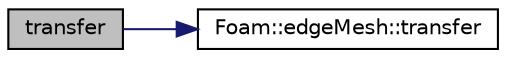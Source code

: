 digraph "transfer"
{
  bgcolor="transparent";
  edge [fontname="Helvetica",fontsize="10",labelfontname="Helvetica",labelfontsize="10"];
  node [fontname="Helvetica",fontsize="10",shape=record];
  rankdir="LR";
  Node1 [label="transfer",height=0.2,width=0.4,color="black", fillcolor="grey75", style="filled", fontcolor="black"];
  Node1 -> Node2 [color="midnightblue",fontsize="10",style="solid",fontname="Helvetica"];
  Node2 [label="Foam::edgeMesh::transfer",height=0.2,width=0.4,color="black",URL="$a00617.html#a5c3a0d1aaac0c6ce7128a5a97b3d1425",tooltip="Transfer the contents of the argument and annul the argument. "];
}
